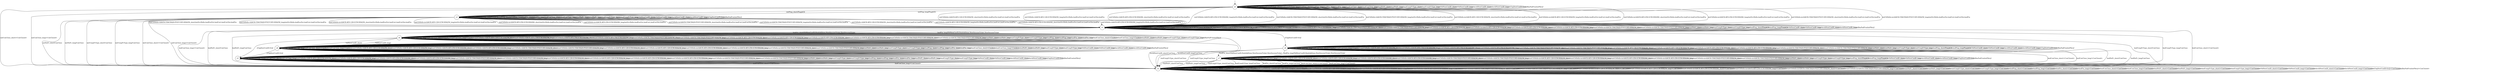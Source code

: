 digraph g {

s0 [shape="circle" label="s0"];
s1 [shape="circle" label="s1"];
s2 [shape="circle" label="s2"];
s3 [shape="circle" label="s3"];
s4 [shape="circle" label="s4"];
s5 [shape="circle" label="s5"];
s6 [shape="circle" label="s6"];
s7 [shape="circle" label="s7"];
s8 [shape="circle" label="s8"];
s0 -> s3 [label="initPing_short/PingACK "];
s0 -> s3 [label="initPing_long/PingACK "];
s0 -> s2 [label="initConClose_short/<ConClosed> "];
s0 -> s2 [label="initConClose_long/<ConClosed> "];
s0 -> s1 [label="initCltHello-vldACK:AES-128-GCM-SHA256_short/initSvrHello,hndEncExt,hndCert,hndCertVer,hndFin "];
s0 -> s1 [label="initCltHello-vldACK:AES-128-GCM-SHA256_long/initSvrHello,hndEncExt,hndCert,hndCertVer,hndFin "];
s0 -> s1 [label="initCltHello-vldACK:AES-256-GCM-SHA384_short/initSvrHello,hndEncExt,hndCert,hndCertVer,hndFin "];
s0 -> s1 [label="initCltHello-vldACK:AES-256-GCM-SHA384_long/initSvrHello,hndEncExt,hndCert,hndCertVer,hndFin "];
s0 -> s1 [label="initCltHello-vldACK:CHACHA20-POLY1305-SHA256_short/initSvrHello,hndEncExt,hndCert,hndCertVer,hndFin "];
s0 -> s1 [label="initCltHello-vldACK:CHACHA20-POLY1305-SHA256_long/initSvrHello,hndEncExt,hndCert,hndCertVer,hndFin "];
s0 -> s1 [label="initCltHello-invldACK:AES-128-GCM-SHA256_short/initSvrHello,hndEncExt,hndCert,hndCertVer,hndFin "];
s0 -> s1 [label="initCltHello-invldACK:AES-128-GCM-SHA256_long/initSvrHello,hndEncExt,hndCert,hndCertVer,hndFin "];
s0 -> s1 [label="initCltHello-invldACK:AES-256-GCM-SHA384_short/initSvrHello,hndEncExt,hndCert,hndCertVer,hndFin "];
s0 -> s1 [label="initCltHello-invldACK:AES-256-GCM-SHA384_long/initSvrHello,hndEncExt,hndCert,hndCertVer,hndFin "];
s0 -> s1 [label="initCltHello-invldACK:CHACHA20-POLY1305-SHA256_short/initSvrHello,hndEncExt,hndCert,hndCertVer,hndFin "];
s0 -> s1 [label="initCltHello-invldACK:CHACHA20-POLY1305-SHA256_long/initSvrHello,hndEncExt,hndCert,hndCertVer,hndFin "];
s0 -> s0 [label="initNoFr_short/ "];
s0 -> s0 [label="initNoFr_long/ "];
s0 -> s0 [label="initUnxpFrType_short/ "];
s0 -> s0 [label="initUnxpFrType_long/ "];
s0 -> s0 [label="hndPing_short/ "];
s0 -> s0 [label="hndPing_long/ "];
s0 -> s0 [label="hndFin_short/ "];
s0 -> s0 [label="hndFin_long/ "];
s0 -> s0 [label="hndConClose_short/ "];
s0 -> s0 [label="hndConClose_long/ "];
s0 -> s0 [label="hndNoFr_short/ "];
s0 -> s0 [label="hndNoFr_long/ "];
s0 -> s0 [label="hndUnxpFrType_short/ "];
s0 -> s0 [label="hndUnxpFrType_long/ "];
s0 -> s0 [label="VldNewConID_short/ "];
s0 -> s0 [label="VldNewConID_long/ "];
s0 -> s0 [label="InvldNewConID_short/ "];
s0 -> s0 [label="InvldNewConID_long/ "];
s0 -> s0 [label="[ChgDestConID-Ori]/ "];
s0 -> s0 [label="[RmPadFrmInitPkts]/ "];
s1 -> s1 [label="initPing_short/ "];
s1 -> s1 [label="initPing_long/ "];
s1 -> s1 [label="initConClose_short/<ConAct> "];
s1 -> s1 [label="initConClose_long/<ConAct> "];
s1 -> s1 [label="initCltHello-vldACK:AES-128-GCM-SHA256_short/ "];
s1 -> s1 [label="initCltHello-vldACK:AES-128-GCM-SHA256_long/ "];
s1 -> s1 [label="initCltHello-vldACK:AES-256-GCM-SHA384_short/ "];
s1 -> s1 [label="initCltHello-vldACK:AES-256-GCM-SHA384_long/ "];
s1 -> s1 [label="initCltHello-vldACK:CHACHA20-POLY1305-SHA256_short/ "];
s1 -> s1 [label="initCltHello-vldACK:CHACHA20-POLY1305-SHA256_long/ "];
s1 -> s1 [label="initCltHello-invldACK:AES-128-GCM-SHA256_short/ "];
s1 -> s1 [label="initCltHello-invldACK:AES-128-GCM-SHA256_long/ "];
s1 -> s1 [label="initCltHello-invldACK:AES-256-GCM-SHA384_short/ "];
s1 -> s1 [label="initCltHello-invldACK:AES-256-GCM-SHA384_long/ "];
s1 -> s1 [label="initCltHello-invldACK:CHACHA20-POLY1305-SHA256_short/ "];
s1 -> s1 [label="initCltHello-invldACK:CHACHA20-POLY1305-SHA256_long/ "];
s1 -> s1 [label="initNoFr_short/ "];
s1 -> s1 [label="initNoFr_long/ "];
s1 -> s1 [label="initUnxpFrType_short/ "];
s1 -> s1 [label="initUnxpFrType_long/ "];
s1 -> s1 [label="hndPing_short/PingACK "];
s1 -> s1 [label="hndPing_long/PingACK "];
s1 -> s4 [label="hndFin_short/VldNewConID,HndshkDone,NewSessionTicket,NewSessionTicket "];
s1 -> s4 [label="hndFin_long/VldNewConID,HndshkDone,NewSessionTicket,NewSessionTicket "];
s1 -> s2 [label="hndConClose_short/<ConClosed> "];
s1 -> s2 [label="hndConClose_long/<ConClosed> "];
s1 -> s2 [label="hndNoFr_short/ConClose "];
s1 -> s2 [label="hndNoFr_long/ConClose "];
s1 -> s2 [label="hndUnxpFrType_short/ConClose "];
s1 -> s2 [label="hndUnxpFrType_long/ConClose "];
s1 -> s1 [label="VldNewConID_short/ "];
s1 -> s1 [label="VldNewConID_long/ "];
s1 -> s1 [label="InvldNewConID_short/ "];
s1 -> s1 [label="InvldNewConID_long/ "];
s1 -> s6 [label="[ChgDestConID-Ori]/ "];
s1 -> s1 [label="[RmPadFrmInitPkts]/ "];
s2 -> s2 [label="initPing_short/<ConClosed> "];
s2 -> s2 [label="initPing_long/<ConClosed> "];
s2 -> s2 [label="initConClose_short/<ConClosed> "];
s2 -> s2 [label="initConClose_long/<ConClosed> "];
s2 -> s2 [label="initCltHello-vldACK:AES-128-GCM-SHA256_short/<ConClosed> "];
s2 -> s2 [label="initCltHello-vldACK:AES-128-GCM-SHA256_long/<ConClosed> "];
s2 -> s2 [label="initCltHello-vldACK:AES-256-GCM-SHA384_short/<ConClosed> "];
s2 -> s2 [label="initCltHello-vldACK:AES-256-GCM-SHA384_long/<ConClosed> "];
s2 -> s2 [label="initCltHello-vldACK:CHACHA20-POLY1305-SHA256_short/<ConClosed> "];
s2 -> s2 [label="initCltHello-vldACK:CHACHA20-POLY1305-SHA256_long/<ConClosed> "];
s2 -> s2 [label="initCltHello-invldACK:AES-128-GCM-SHA256_short/<ConClosed> "];
s2 -> s2 [label="initCltHello-invldACK:AES-128-GCM-SHA256_long/<ConClosed> "];
s2 -> s2 [label="initCltHello-invldACK:AES-256-GCM-SHA384_short/<ConClosed> "];
s2 -> s2 [label="initCltHello-invldACK:AES-256-GCM-SHA384_long/<ConClosed> "];
s2 -> s2 [label="initCltHello-invldACK:CHACHA20-POLY1305-SHA256_short/<ConClosed> "];
s2 -> s2 [label="initCltHello-invldACK:CHACHA20-POLY1305-SHA256_long/<ConClosed> "];
s2 -> s2 [label="initNoFr_short/<ConClosed> "];
s2 -> s2 [label="initNoFr_long/<ConClosed> "];
s2 -> s2 [label="initUnxpFrType_short/<ConClosed> "];
s2 -> s2 [label="initUnxpFrType_long/<ConClosed> "];
s2 -> s2 [label="hndPing_short/<ConClosed> "];
s2 -> s2 [label="hndPing_long/<ConClosed> "];
s2 -> s2 [label="hndFin_short/<ConClosed> "];
s2 -> s2 [label="hndFin_long/<ConClosed> "];
s2 -> s2 [label="hndConClose_short/<ConClosed> "];
s2 -> s2 [label="hndConClose_long/<ConClosed> "];
s2 -> s2 [label="hndNoFr_short/<ConClosed> "];
s2 -> s2 [label="hndNoFr_long/<ConClosed> "];
s2 -> s2 [label="hndUnxpFrType_short/<ConClosed> "];
s2 -> s2 [label="hndUnxpFrType_long/<ConClosed> "];
s2 -> s2 [label="VldNewConID_short/<ConClosed> "];
s2 -> s2 [label="VldNewConID_long/<ConClosed> "];
s2 -> s2 [label="InvldNewConID_short/<ConClosed> "];
s2 -> s2 [label="InvldNewConID_long/<ConClosed> "];
s2 -> s2 [label="[ChgDestConID-Ori]/<ConClosed> "];
s2 -> s2 [label="[RmPadFrmInitPkts]/<ConClosed> "];
s3 -> s3 [label="initPing_short/PingACK "];
s3 -> s3 [label="initPing_long/PingACK "];
s3 -> s2 [label="initConClose_short/<ConClosed> "];
s3 -> s2 [label="initConClose_long/<ConClosed> "];
s3 -> s1 [label="initCltHello-vldACK:AES-128-GCM-SHA256_short/initSvrHello,hndEncExt,hndCert,hndCertVer,hndFin "];
s3 -> s1 [label="initCltHello-vldACK:AES-128-GCM-SHA256_long/initSvrHello,hndEncExt,hndCert,hndCertVer,hndFin "];
s3 -> s1 [label="initCltHello-vldACK:AES-256-GCM-SHA384_short/initSvrHello,hndEncExt,hndCert,hndCertVer,hndFin "];
s3 -> s1 [label="initCltHello-vldACK:AES-256-GCM-SHA384_long/initSvrHello,hndEncExt,hndCert,hndCertVer,hndFin "];
s3 -> s1 [label="initCltHello-vldACK:CHACHA20-POLY1305-SHA256_short/initSvrHello,hndEncExt,hndCert,hndCertVer,hndFin "];
s3 -> s1 [label="initCltHello-vldACK:CHACHA20-POLY1305-SHA256_long/initSvrHello,hndEncExt,hndCert,hndCertVer,hndFin "];
s3 -> s1 [label="initCltHello-invldACK:AES-128-GCM-SHA256_short/initSvrHello,hndEncExt,hndCert,hndCertVer,hndFin "];
s3 -> s1 [label="initCltHello-invldACK:AES-128-GCM-SHA256_long/initSvrHello,hndEncExt,hndCert,hndCertVer,hndFin "];
s3 -> s1 [label="initCltHello-invldACK:AES-256-GCM-SHA384_short/initSvrHello,hndEncExt,hndCert,hndCertVer,hndFin "];
s3 -> s1 [label="initCltHello-invldACK:AES-256-GCM-SHA384_long/initSvrHello,hndEncExt,hndCert,hndCertVer,hndFin "];
s3 -> s1 [label="initCltHello-invldACK:CHACHA20-POLY1305-SHA256_short/initSvrHello,hndEncExt,hndCert,hndCertVer,hndFin "];
s3 -> s1 [label="initCltHello-invldACK:CHACHA20-POLY1305-SHA256_long/initSvrHello,hndEncExt,hndCert,hndCertVer,hndFin "];
s3 -> s2 [label="initNoFr_short/ConClose "];
s3 -> s2 [label="initNoFr_long/ConClose "];
s3 -> s2 [label="initUnxpFrType_short/ConClose "];
s3 -> s2 [label="initUnxpFrType_long/ConClose "];
s3 -> s3 [label="hndPing_short/ "];
s3 -> s3 [label="hndPing_long/ "];
s3 -> s3 [label="hndFin_short/ "];
s3 -> s3 [label="hndFin_long/ "];
s3 -> s3 [label="hndConClose_short/ "];
s3 -> s3 [label="hndConClose_long/ "];
s3 -> s3 [label="hndNoFr_short/ "];
s3 -> s3 [label="hndNoFr_long/ "];
s3 -> s3 [label="hndUnxpFrType_short/ "];
s3 -> s3 [label="hndUnxpFrType_long/ "];
s3 -> s3 [label="VldNewConID_short/ "];
s3 -> s3 [label="VldNewConID_long/ "];
s3 -> s3 [label="InvldNewConID_short/ "];
s3 -> s3 [label="InvldNewConID_long/ "];
s3 -> s3 [label="[ChgDestConID-Ori]/ "];
s3 -> s3 [label="[RmPadFrmInitPkts]/ "];
s4 -> s4 [label="initPing_short/ "];
s4 -> s4 [label="initPing_long/ "];
s4 -> s4 [label="initConClose_short/<ConAct> "];
s4 -> s4 [label="initConClose_long/<ConAct> "];
s4 -> s4 [label="initCltHello-vldACK:AES-128-GCM-SHA256_short/ "];
s4 -> s4 [label="initCltHello-vldACK:AES-128-GCM-SHA256_long/ "];
s4 -> s4 [label="initCltHello-vldACK:AES-256-GCM-SHA384_short/ "];
s4 -> s4 [label="initCltHello-vldACK:AES-256-GCM-SHA384_long/ "];
s4 -> s4 [label="initCltHello-vldACK:CHACHA20-POLY1305-SHA256_short/ "];
s4 -> s4 [label="initCltHello-vldACK:CHACHA20-POLY1305-SHA256_long/ "];
s4 -> s4 [label="initCltHello-invldACK:AES-128-GCM-SHA256_short/ "];
s4 -> s4 [label="initCltHello-invldACK:AES-128-GCM-SHA256_long/ "];
s4 -> s4 [label="initCltHello-invldACK:AES-256-GCM-SHA384_short/ "];
s4 -> s4 [label="initCltHello-invldACK:AES-256-GCM-SHA384_long/ "];
s4 -> s4 [label="initCltHello-invldACK:CHACHA20-POLY1305-SHA256_short/ "];
s4 -> s4 [label="initCltHello-invldACK:CHACHA20-POLY1305-SHA256_long/ "];
s4 -> s4 [label="initNoFr_short/ "];
s4 -> s4 [label="initNoFr_long/ "];
s4 -> s4 [label="initUnxpFrType_short/ "];
s4 -> s4 [label="initUnxpFrType_long/ "];
s4 -> s4 [label="hndPing_short/ "];
s4 -> s4 [label="hndPing_long/ "];
s4 -> s4 [label="hndFin_short/ "];
s4 -> s4 [label="hndFin_long/ "];
s4 -> s4 [label="hndConClose_short/<ConAct> "];
s4 -> s4 [label="hndConClose_long/<ConAct> "];
s4 -> s4 [label="hndNoFr_short/ "];
s4 -> s4 [label="hndNoFr_long/ "];
s4 -> s4 [label="hndUnxpFrType_short/ "];
s4 -> s4 [label="hndUnxpFrType_long/ "];
s4 -> s8 [label="VldNewConID_short/ "];
s4 -> s8 [label="VldNewConID_long/ "];
s4 -> s2 [label="InvldNewConID_short/ConClose "];
s4 -> s2 [label="InvldNewConID_long/ConClose "];
s4 -> s5 [label="[ChgDestConID-Ori]/ "];
s4 -> s4 [label="[RmPadFrmInitPkts]/ "];
s5 -> s5 [label="initPing_short/ "];
s5 -> s5 [label="initPing_long/ "];
s5 -> s5 [label="initConClose_short/ "];
s5 -> s5 [label="initConClose_long/ "];
s5 -> s5 [label="initCltHello-vldACK:AES-128-GCM-SHA256_short/ "];
s5 -> s5 [label="initCltHello-vldACK:AES-128-GCM-SHA256_long/ "];
s5 -> s5 [label="initCltHello-vldACK:AES-256-GCM-SHA384_short/ "];
s5 -> s5 [label="initCltHello-vldACK:AES-256-GCM-SHA384_long/ "];
s5 -> s5 [label="initCltHello-vldACK:CHACHA20-POLY1305-SHA256_short/ "];
s5 -> s5 [label="initCltHello-vldACK:CHACHA20-POLY1305-SHA256_long/ "];
s5 -> s5 [label="initCltHello-invldACK:AES-128-GCM-SHA256_short/ "];
s5 -> s5 [label="initCltHello-invldACK:AES-128-GCM-SHA256_long/ "];
s5 -> s5 [label="initCltHello-invldACK:AES-256-GCM-SHA384_short/ "];
s5 -> s5 [label="initCltHello-invldACK:AES-256-GCM-SHA384_long/ "];
s5 -> s5 [label="initCltHello-invldACK:CHACHA20-POLY1305-SHA256_short/ "];
s5 -> s5 [label="initCltHello-invldACK:CHACHA20-POLY1305-SHA256_long/ "];
s5 -> s5 [label="initNoFr_short/ "];
s5 -> s5 [label="initNoFr_long/ "];
s5 -> s5 [label="initUnxpFrType_short/ "];
s5 -> s5 [label="initUnxpFrType_long/ "];
s5 -> s5 [label="hndPing_short/ "];
s5 -> s5 [label="hndPing_long/ "];
s5 -> s5 [label="hndFin_short/ "];
s5 -> s5 [label="hndFin_long/ "];
s5 -> s2 [label="hndConClose_short/<ConClosed> "];
s5 -> s2 [label="hndConClose_long/<ConClosed> "];
s5 -> s5 [label="hndNoFr_short/ "];
s5 -> s5 [label="hndNoFr_long/ "];
s5 -> s5 [label="hndUnxpFrType_short/ "];
s5 -> s5 [label="hndUnxpFrType_long/ "];
s5 -> s5 [label="VldNewConID_short/ "];
s5 -> s5 [label="VldNewConID_long/ "];
s5 -> s5 [label="InvldNewConID_short/ "];
s5 -> s5 [label="InvldNewConID_long/ "];
s5 -> s5 [label="[ChgDestConID-Ori]/ "];
s5 -> s5 [label="[RmPadFrmInitPkts]/ "];
s6 -> s6 [label="initPing_short/ "];
s6 -> s6 [label="initPing_long/ "];
s6 -> s6 [label="initConClose_short/<ConAct> "];
s6 -> s6 [label="initConClose_long/<ConAct> "];
s6 -> s6 [label="initCltHello-vldACK:AES-128-GCM-SHA256_short/ "];
s6 -> s6 [label="initCltHello-vldACK:AES-128-GCM-SHA256_long/ "];
s6 -> s6 [label="initCltHello-vldACK:AES-256-GCM-SHA384_short/ "];
s6 -> s6 [label="initCltHello-vldACK:AES-256-GCM-SHA384_long/ "];
s6 -> s6 [label="initCltHello-vldACK:CHACHA20-POLY1305-SHA256_short/ "];
s6 -> s6 [label="initCltHello-vldACK:CHACHA20-POLY1305-SHA256_long/ "];
s6 -> s6 [label="initCltHello-invldACK:AES-128-GCM-SHA256_short/ "];
s6 -> s6 [label="initCltHello-invldACK:AES-128-GCM-SHA256_long/ "];
s6 -> s6 [label="initCltHello-invldACK:AES-256-GCM-SHA384_short/ "];
s6 -> s6 [label="initCltHello-invldACK:AES-256-GCM-SHA384_long/ "];
s6 -> s6 [label="initCltHello-invldACK:CHACHA20-POLY1305-SHA256_short/ "];
s6 -> s6 [label="initCltHello-invldACK:CHACHA20-POLY1305-SHA256_long/ "];
s6 -> s6 [label="initNoFr_short/ "];
s6 -> s6 [label="initNoFr_long/ "];
s6 -> s6 [label="initUnxpFrType_short/ "];
s6 -> s6 [label="initUnxpFrType_long/ "];
s6 -> s6 [label="hndPing_short/PingACK "];
s6 -> s6 [label="hndPing_long/PingACK "];
s6 -> s7 [label="hndFin_short/VldNewConID,HndshkDone,NewSessionTicket,NewSessionTicket "];
s6 -> s7 [label="hndFin_long/VldNewConID,HndshkDone,NewSessionTicket,NewSessionTicket "];
s6 -> s2 [label="hndConClose_short/<ConClosed> "];
s6 -> s2 [label="hndConClose_long/<ConClosed> "];
s6 -> s2 [label="hndNoFr_short/ConClose "];
s6 -> s2 [label="hndNoFr_long/ConClose "];
s6 -> s2 [label="hndUnxpFrType_short/ConClose "];
s6 -> s2 [label="hndUnxpFrType_long/ConClose "];
s6 -> s6 [label="VldNewConID_short/ "];
s6 -> s6 [label="VldNewConID_long/ "];
s6 -> s6 [label="InvldNewConID_short/ "];
s6 -> s6 [label="InvldNewConID_long/ "];
s6 -> s6 [label="[ChgDestConID-Ori]/ "];
s6 -> s6 [label="[RmPadFrmInitPkts]/ "];
s7 -> s7 [label="initPing_short/ "];
s7 -> s7 [label="initPing_long/ "];
s7 -> s7 [label="initConClose_short/ "];
s7 -> s7 [label="initConClose_long/ "];
s7 -> s7 [label="initCltHello-vldACK:AES-128-GCM-SHA256_short/ "];
s7 -> s7 [label="initCltHello-vldACK:AES-128-GCM-SHA256_long/ "];
s7 -> s7 [label="initCltHello-vldACK:AES-256-GCM-SHA384_short/ "];
s7 -> s7 [label="initCltHello-vldACK:AES-256-GCM-SHA384_long/ "];
s7 -> s7 [label="initCltHello-vldACK:CHACHA20-POLY1305-SHA256_short/ "];
s7 -> s7 [label="initCltHello-vldACK:CHACHA20-POLY1305-SHA256_long/ "];
s7 -> s7 [label="initCltHello-invldACK:AES-128-GCM-SHA256_short/ "];
s7 -> s7 [label="initCltHello-invldACK:AES-128-GCM-SHA256_long/ "];
s7 -> s7 [label="initCltHello-invldACK:AES-256-GCM-SHA384_short/ "];
s7 -> s7 [label="initCltHello-invldACK:AES-256-GCM-SHA384_long/ "];
s7 -> s7 [label="initCltHello-invldACK:CHACHA20-POLY1305-SHA256_short/ "];
s7 -> s7 [label="initCltHello-invldACK:CHACHA20-POLY1305-SHA256_long/ "];
s7 -> s7 [label="initNoFr_short/ "];
s7 -> s7 [label="initNoFr_long/ "];
s7 -> s7 [label="initUnxpFrType_short/ "];
s7 -> s7 [label="initUnxpFrType_long/ "];
s7 -> s7 [label="hndPing_short/PingACK "];
s7 -> s7 [label="hndPing_long/PingACK "];
s7 -> s2 [label="hndFin_short/ConClose "];
s7 -> s2 [label="hndFin_long/ConClose "];
s7 -> s2 [label="hndConClose_short/<ConClosed> "];
s7 -> s2 [label="hndConClose_long/<ConClosed> "];
s7 -> s2 [label="hndNoFr_short/ConClose "];
s7 -> s2 [label="hndNoFr_long/ConClose "];
s7 -> s2 [label="hndUnxpFrType_short/ConClose "];
s7 -> s2 [label="hndUnxpFrType_long/ConClose "];
s7 -> s7 [label="VldNewConID_short/ "];
s7 -> s7 [label="VldNewConID_long/ "];
s7 -> s7 [label="InvldNewConID_short/ "];
s7 -> s7 [label="InvldNewConID_long/ "];
s7 -> s7 [label="[ChgDestConID-Ori]/ "];
s7 -> s7 [label="[RmPadFrmInitPkts]/ "];
s8 -> s8 [label="initPing_short/ "];
s8 -> s8 [label="initPing_long/ "];
s8 -> s8 [label="initConClose_short/<ConAct> "];
s8 -> s8 [label="initConClose_long/<ConAct> "];
s8 -> s8 [label="initCltHello-vldACK:AES-128-GCM-SHA256_short/ "];
s8 -> s8 [label="initCltHello-vldACK:AES-128-GCM-SHA256_long/ "];
s8 -> s8 [label="initCltHello-vldACK:AES-256-GCM-SHA384_short/ "];
s8 -> s8 [label="initCltHello-vldACK:AES-256-GCM-SHA384_long/ "];
s8 -> s8 [label="initCltHello-vldACK:CHACHA20-POLY1305-SHA256_short/ "];
s8 -> s8 [label="initCltHello-vldACK:CHACHA20-POLY1305-SHA256_long/ "];
s8 -> s8 [label="initCltHello-invldACK:AES-128-GCM-SHA256_short/ "];
s8 -> s8 [label="initCltHello-invldACK:AES-128-GCM-SHA256_long/ "];
s8 -> s8 [label="initCltHello-invldACK:AES-256-GCM-SHA384_short/ "];
s8 -> s8 [label="initCltHello-invldACK:AES-256-GCM-SHA384_long/ "];
s8 -> s8 [label="initCltHello-invldACK:CHACHA20-POLY1305-SHA256_short/ "];
s8 -> s8 [label="initCltHello-invldACK:CHACHA20-POLY1305-SHA256_long/ "];
s8 -> s8 [label="initNoFr_short/ "];
s8 -> s8 [label="initNoFr_long/ "];
s8 -> s8 [label="initUnxpFrType_short/ "];
s8 -> s8 [label="initUnxpFrType_long/ "];
s8 -> s8 [label="hndPing_short/ "];
s8 -> s8 [label="hndPing_long/ "];
s8 -> s8 [label="hndFin_short/ "];
s8 -> s8 [label="hndFin_long/ "];
s8 -> s8 [label="hndConClose_short/<ConAct> "];
s8 -> s8 [label="hndConClose_long/<ConAct> "];
s8 -> s8 [label="hndNoFr_short/ "];
s8 -> s8 [label="hndNoFr_long/ "];
s8 -> s8 [label="hndUnxpFrType_short/ "];
s8 -> s8 [label="hndUnxpFrType_long/ "];
s8 -> s8 [label="VldNewConID_short/ "];
s8 -> s8 [label="VldNewConID_long/ "];
s8 -> s8 [label="InvldNewConID_short/ "];
s8 -> s8 [label="InvldNewConID_long/ "];
s8 -> s5 [label="[ChgDestConID-Ori]/ "];
s8 -> s8 [label="[RmPadFrmInitPkts]/ "];

__start0 [label="" shape="none" width="0" height="0"];
__start0 -> s0;

}
